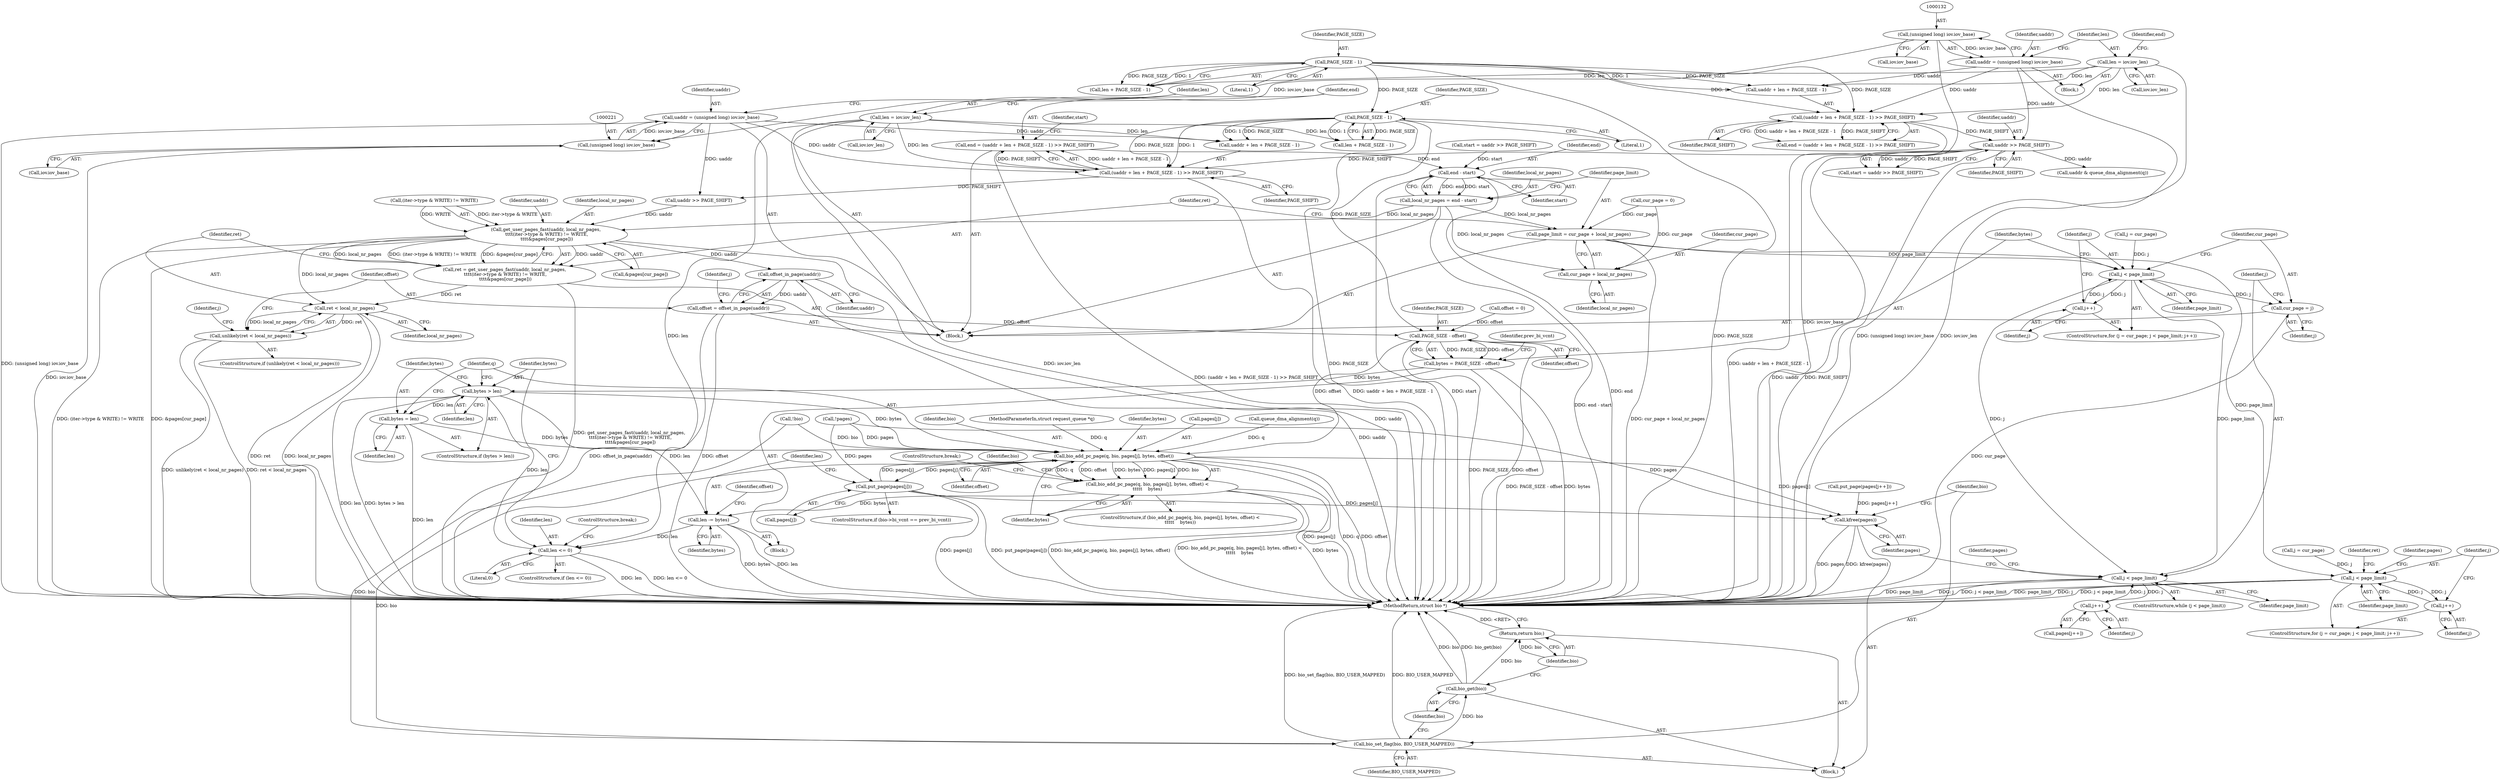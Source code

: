 digraph "0_linux_2b04e8f6bbb196cab4b232af0f8d48ff2c7a8058@integer" {
"1000232" [label="(Call,end = (uaddr + len + PAGE_SIZE - 1) >> PAGE_SHIFT)"];
"1000234" [label="(Call,(uaddr + len + PAGE_SIZE - 1) >> PAGE_SHIFT)"];
"1000218" [label="(Call,uaddr = (unsigned long) iov.iov_base)"];
"1000220" [label="(Call,(unsigned long) iov.iov_base)"];
"1000131" [label="(Call,(unsigned long) iov.iov_base)"];
"1000226" [label="(Call,len = iov.iov_len)"];
"1000239" [label="(Call,PAGE_SIZE - 1)"];
"1000150" [label="(Call,PAGE_SIZE - 1)"];
"1000157" [label="(Call,uaddr >> PAGE_SHIFT)"];
"1000129" [label="(Call,uaddr = (unsigned long) iov.iov_base)"];
"1000145" [label="(Call,(uaddr + len + PAGE_SIZE - 1) >> PAGE_SHIFT)"];
"1000137" [label="(Call,len = iov.iov_len)"];
"1000252" [label="(Call,end - start)"];
"1000250" [label="(Call,local_nr_pages = end - start)"];
"1000256" [label="(Call,page_limit = cur_page + local_nr_pages)"];
"1000287" [label="(Call,j < page_limit)"];
"1000290" [label="(Call,j++)"];
"1000316" [label="(Call,j < page_limit)"];
"1000319" [label="(Call,j++)"];
"1000374" [label="(Call,cur_page = j)"];
"1000378" [label="(Call,j < page_limit)"];
"1000384" [label="(Call,j++)"];
"1000258" [label="(Call,cur_page + local_nr_pages)"];
"1000263" [label="(Call,get_user_pages_fast(uaddr, local_nr_pages,\n \t\t\t\t(iter->type & WRITE) != WRITE,\n \t\t\t\t&pages[cur_page]))"];
"1000261" [label="(Call,ret = get_user_pages_fast(uaddr, local_nr_pages,\n \t\t\t\t(iter->type & WRITE) != WRITE,\n \t\t\t\t&pages[cur_page]))"];
"1000279" [label="(Call,ret < local_nr_pages)"];
"1000278" [label="(Call,unlikely(ret < local_nr_pages))"];
"1000310" [label="(Call,offset_in_page(uaddr))"];
"1000308" [label="(Call,offset = offset_in_page(uaddr))"];
"1000325" [label="(Call,PAGE_SIZE - offset)"];
"1000323" [label="(Call,bytes = PAGE_SIZE - offset)"];
"1000340" [label="(Call,bytes > len)"];
"1000343" [label="(Call,bytes = len)"];
"1000348" [label="(Call,bio_add_pc_page(q, bio, pages[j], bytes, offset))"];
"1000347" [label="(Call,bio_add_pc_page(q, bio, pages[j], bytes, offset) <\n\t\t\t\t\t    bytes)"];
"1000368" [label="(Call,len -= bytes)"];
"1000335" [label="(Call,len <= 0)"];
"1000364" [label="(Call,put_page(pages[j]))"];
"1000386" [label="(Call,kfree(pages))"];
"1000388" [label="(Call,bio_set_flag(bio, BIO_USER_MAPPED))"];
"1000391" [label="(Call,bio_get(bio))"];
"1000393" [label="(Return,return bio;)"];
"1000288" [label="(Identifier,j)"];
"1000242" [label="(Identifier,PAGE_SHIFT)"];
"1000226" [label="(Call,len = iov.iov_len)"];
"1000232" [label="(Call,end = (uaddr + len + PAGE_SIZE - 1) >> PAGE_SHIFT)"];
"1000339" [label="(ControlStructure,if (bytes > len))"];
"1000342" [label="(Identifier,len)"];
"1000327" [label="(Identifier,offset)"];
"1000241" [label="(Literal,1)"];
"1000262" [label="(Identifier,ret)"];
"1000319" [label="(Call,j++)"];
"1000383" [label="(Identifier,pages)"];
"1000257" [label="(Identifier,page_limit)"];
"1000392" [label="(Identifier,bio)"];
"1000290" [label="(Call,j++)"];
"1000265" [label="(Identifier,local_nr_pages)"];
"1000253" [label="(Identifier,end)"];
"1000318" [label="(Identifier,page_limit)"];
"1000341" [label="(Identifier,bytes)"];
"1000219" [label="(Identifier,uaddr)"];
"1000326" [label="(Identifier,PAGE_SIZE)"];
"1000336" [label="(Identifier,len)"];
"1000157" [label="(Call,uaddr >> PAGE_SHIFT)"];
"1000361" [label="(Identifier,bio)"];
"1000325" [label="(Call,PAGE_SIZE - offset)"];
"1000220" [label="(Call,(unsigned long) iov.iov_base)"];
"1000324" [label="(Identifier,bytes)"];
"1000379" [label="(Identifier,j)"];
"1000285" [label="(Identifier,j)"];
"1000388" [label="(Call,bio_set_flag(bio, BIO_USER_MAPPED))"];
"1000376" [label="(Identifier,j)"];
"1000137" [label="(Call,len = iov.iov_len)"];
"1000284" [label="(Call,j = cur_page)"];
"1000384" [label="(Call,j++)"];
"1000195" [label="(Call,!bio)"];
"1000216" [label="(Block,)"];
"1000385" [label="(Identifier,j)"];
"1000309" [label="(Identifier,offset)"];
"1000130" [label="(Identifier,uaddr)"];
"1000365" [label="(Call,pages[j])"];
"1000279" [label="(Call,ret < local_nr_pages)"];
"1000222" [label="(Call,iov.iov_base)"];
"1000213" [label="(Call,!pages)"];
"1000368" [label="(Call,len -= bytes)"];
"1000283" [label="(ControlStructure,for (j = cur_page; j < page_limit; j++))"];
"1000227" [label="(Identifier,len)"];
"1000245" [label="(Identifier,start)"];
"1000377" [label="(ControlStructure,while (j < page_limit))"];
"1000133" [label="(Call,iov.iov_base)"];
"1000119" [label="(Call,cur_page = 0)"];
"1000246" [label="(Call,uaddr >> PAGE_SHIFT)"];
"1000387" [label="(Identifier,pages)"];
"1000129" [label="(Call,uaddr = (unsigned long) iov.iov_base)"];
"1000291" [label="(Identifier,j)"];
"1000127" [label="(Block,)"];
"1000375" [label="(Identifier,cur_page)"];
"1000389" [label="(Identifier,bio)"];
"1000369" [label="(Identifier,len)"];
"1000110" [label="(Block,)"];
"1000233" [label="(Identifier,end)"];
"1000350" [label="(Identifier,bio)"];
"1000244" [label="(Call,start = uaddr >> PAGE_SHIFT)"];
"1000356" [label="(Identifier,bytes)"];
"1000146" [label="(Call,uaddr + len + PAGE_SIZE - 1)"];
"1000139" [label="(Call,iov.iov_len)"];
"1000308" [label="(Call,offset = offset_in_page(uaddr))"];
"1000346" [label="(ControlStructure,if (bio_add_pc_page(q, bio, pages[j], bytes, offset) <\n\t\t\t\t\t    bytes))"];
"1000261" [label="(Call,ret = get_user_pages_fast(uaddr, local_nr_pages,\n \t\t\t\t(iter->type & WRITE) != WRITE,\n \t\t\t\t&pages[cur_page]))"];
"1000409" [label="(MethodReturn,struct bio *)"];
"1000218" [label="(Call,uaddr = (unsigned long) iov.iov_base)"];
"1000320" [label="(Identifier,j)"];
"1000345" [label="(Identifier,len)"];
"1000335" [label="(Call,len <= 0)"];
"1000107" [label="(MethodParameterIn,struct request_queue *q)"];
"1000394" [label="(Identifier,bio)"];
"1000358" [label="(ControlStructure,if (bio->bi_vcnt == prev_bi_vcnt))"];
"1000372" [label="(Identifier,offset)"];
"1000304" [label="(Identifier,ret)"];
"1000382" [label="(Call,pages[j++])"];
"1000266" [label="(Call,(iter->type & WRITE) != WRITE)"];
"1000338" [label="(ControlStructure,break;)"];
"1000380" [label="(Identifier,page_limit)"];
"1000263" [label="(Call,get_user_pages_fast(uaddr, local_nr_pages,\n \t\t\t\t(iter->type & WRITE) != WRITE,\n \t\t\t\t&pages[cur_page]))"];
"1000264" [label="(Identifier,uaddr)"];
"1000281" [label="(Identifier,local_nr_pages)"];
"1000278" [label="(Call,unlikely(ret < local_nr_pages))"];
"1000259" [label="(Identifier,cur_page)"];
"1000153" [label="(Identifier,PAGE_SHIFT)"];
"1000159" [label="(Identifier,PAGE_SHIFT)"];
"1000340" [label="(Call,bytes > len)"];
"1000354" [label="(Identifier,bytes)"];
"1000311" [label="(Identifier,uaddr)"];
"1000138" [label="(Identifier,len)"];
"1000258" [label="(Call,cur_page + local_nr_pages)"];
"1000239" [label="(Call,PAGE_SIZE - 1)"];
"1000148" [label="(Call,len + PAGE_SIZE - 1)"];
"1000151" [label="(Identifier,PAGE_SIZE)"];
"1000378" [label="(Call,j < page_limit)"];
"1000131" [label="(Call,(unsigned long) iov.iov_base)"];
"1000296" [label="(Identifier,pages)"];
"1000260" [label="(Identifier,local_nr_pages)"];
"1000250" [label="(Call,local_nr_pages = end - start)"];
"1000273" [label="(Call,&pages[cur_page])"];
"1000348" [label="(Call,bio_add_pc_page(q, bio, pages[j], bytes, offset))"];
"1000364" [label="(Call,put_page(pages[j]))"];
"1000351" [label="(Call,pages[j])"];
"1000357" [label="(ControlStructure,break;)"];
"1000393" [label="(Return,return bio;)"];
"1000277" [label="(ControlStructure,if (unlikely(ret < local_nr_pages)))"];
"1000370" [label="(Identifier,bytes)"];
"1000252" [label="(Call,end - start)"];
"1000323" [label="(Call,bytes = PAGE_SIZE - offset)"];
"1000347" [label="(Call,bio_add_pc_page(q, bio, pages[j], bytes, offset) <\n\t\t\t\t\t    bytes)"];
"1000374" [label="(Call,cur_page = j)"];
"1000371" [label="(Call,offset = 0)"];
"1000234" [label="(Call,(uaddr + len + PAGE_SIZE - 1) >> PAGE_SHIFT)"];
"1000228" [label="(Call,iov.iov_len)"];
"1000381" [label="(Call,put_page(pages[j++]))"];
"1000150" [label="(Call,PAGE_SIZE - 1)"];
"1000337" [label="(Literal,0)"];
"1000312" [label="(ControlStructure,for (j = cur_page; j < page_limit; j++))"];
"1000317" [label="(Identifier,j)"];
"1000386" [label="(Call,kfree(pages))"];
"1000145" [label="(Call,(uaddr + len + PAGE_SIZE - 1) >> PAGE_SHIFT)"];
"1000176" [label="(Call,queue_dma_alignment(q))"];
"1000344" [label="(Identifier,bytes)"];
"1000143" [label="(Call,end = (uaddr + len + PAGE_SIZE - 1) >> PAGE_SHIFT)"];
"1000235" [label="(Call,uaddr + len + PAGE_SIZE - 1)"];
"1000256" [label="(Call,page_limit = cur_page + local_nr_pages)"];
"1000280" [label="(Identifier,ret)"];
"1000158" [label="(Identifier,uaddr)"];
"1000330" [label="(Identifier,prev_bi_vcnt)"];
"1000254" [label="(Identifier,start)"];
"1000174" [label="(Call,uaddr & queue_dma_alignment(q))"];
"1000240" [label="(Identifier,PAGE_SIZE)"];
"1000155" [label="(Call,start = uaddr >> PAGE_SHIFT)"];
"1000313" [label="(Call,j = cur_page)"];
"1000287" [label="(Call,j < page_limit)"];
"1000237" [label="(Call,len + PAGE_SIZE - 1)"];
"1000391" [label="(Call,bio_get(bio))"];
"1000289" [label="(Identifier,page_limit)"];
"1000355" [label="(Identifier,offset)"];
"1000390" [label="(Identifier,BIO_USER_MAPPED)"];
"1000349" [label="(Identifier,q)"];
"1000316" [label="(Call,j < page_limit)"];
"1000343" [label="(Call,bytes = len)"];
"1000334" [label="(ControlStructure,if (len <= 0))"];
"1000251" [label="(Identifier,local_nr_pages)"];
"1000314" [label="(Identifier,j)"];
"1000310" [label="(Call,offset_in_page(uaddr))"];
"1000144" [label="(Identifier,end)"];
"1000321" [label="(Block,)"];
"1000152" [label="(Literal,1)"];
"1000232" -> "1000216"  [label="AST: "];
"1000232" -> "1000234"  [label="CFG: "];
"1000233" -> "1000232"  [label="AST: "];
"1000234" -> "1000232"  [label="AST: "];
"1000245" -> "1000232"  [label="CFG: "];
"1000232" -> "1000409"  [label="DDG: (uaddr + len + PAGE_SIZE - 1) >> PAGE_SHIFT"];
"1000234" -> "1000232"  [label="DDG: uaddr + len + PAGE_SIZE - 1"];
"1000234" -> "1000232"  [label="DDG: PAGE_SHIFT"];
"1000232" -> "1000252"  [label="DDG: end"];
"1000234" -> "1000242"  [label="CFG: "];
"1000235" -> "1000234"  [label="AST: "];
"1000242" -> "1000234"  [label="AST: "];
"1000234" -> "1000409"  [label="DDG: uaddr + len + PAGE_SIZE - 1"];
"1000218" -> "1000234"  [label="DDG: uaddr"];
"1000226" -> "1000234"  [label="DDG: len"];
"1000239" -> "1000234"  [label="DDG: PAGE_SIZE"];
"1000239" -> "1000234"  [label="DDG: 1"];
"1000157" -> "1000234"  [label="DDG: PAGE_SHIFT"];
"1000234" -> "1000246"  [label="DDG: PAGE_SHIFT"];
"1000218" -> "1000216"  [label="AST: "];
"1000218" -> "1000220"  [label="CFG: "];
"1000219" -> "1000218"  [label="AST: "];
"1000220" -> "1000218"  [label="AST: "];
"1000227" -> "1000218"  [label="CFG: "];
"1000218" -> "1000409"  [label="DDG: (unsigned long) iov.iov_base"];
"1000220" -> "1000218"  [label="DDG: iov.iov_base"];
"1000218" -> "1000235"  [label="DDG: uaddr"];
"1000218" -> "1000246"  [label="DDG: uaddr"];
"1000220" -> "1000222"  [label="CFG: "];
"1000221" -> "1000220"  [label="AST: "];
"1000222" -> "1000220"  [label="AST: "];
"1000220" -> "1000409"  [label="DDG: iov.iov_base"];
"1000131" -> "1000220"  [label="DDG: iov.iov_base"];
"1000131" -> "1000129"  [label="AST: "];
"1000131" -> "1000133"  [label="CFG: "];
"1000132" -> "1000131"  [label="AST: "];
"1000133" -> "1000131"  [label="AST: "];
"1000129" -> "1000131"  [label="CFG: "];
"1000131" -> "1000409"  [label="DDG: iov.iov_base"];
"1000131" -> "1000129"  [label="DDG: iov.iov_base"];
"1000226" -> "1000216"  [label="AST: "];
"1000226" -> "1000228"  [label="CFG: "];
"1000227" -> "1000226"  [label="AST: "];
"1000228" -> "1000226"  [label="AST: "];
"1000233" -> "1000226"  [label="CFG: "];
"1000226" -> "1000409"  [label="DDG: iov.iov_len"];
"1000226" -> "1000235"  [label="DDG: len"];
"1000226" -> "1000237"  [label="DDG: len"];
"1000226" -> "1000335"  [label="DDG: len"];
"1000239" -> "1000237"  [label="AST: "];
"1000239" -> "1000241"  [label="CFG: "];
"1000240" -> "1000239"  [label="AST: "];
"1000241" -> "1000239"  [label="AST: "];
"1000237" -> "1000239"  [label="CFG: "];
"1000239" -> "1000409"  [label="DDG: PAGE_SIZE"];
"1000239" -> "1000235"  [label="DDG: PAGE_SIZE"];
"1000239" -> "1000235"  [label="DDG: 1"];
"1000239" -> "1000237"  [label="DDG: PAGE_SIZE"];
"1000239" -> "1000237"  [label="DDG: 1"];
"1000150" -> "1000239"  [label="DDG: PAGE_SIZE"];
"1000239" -> "1000325"  [label="DDG: PAGE_SIZE"];
"1000150" -> "1000148"  [label="AST: "];
"1000150" -> "1000152"  [label="CFG: "];
"1000151" -> "1000150"  [label="AST: "];
"1000152" -> "1000150"  [label="AST: "];
"1000148" -> "1000150"  [label="CFG: "];
"1000150" -> "1000409"  [label="DDG: PAGE_SIZE"];
"1000150" -> "1000145"  [label="DDG: PAGE_SIZE"];
"1000150" -> "1000145"  [label="DDG: 1"];
"1000150" -> "1000146"  [label="DDG: PAGE_SIZE"];
"1000150" -> "1000146"  [label="DDG: 1"];
"1000150" -> "1000148"  [label="DDG: PAGE_SIZE"];
"1000150" -> "1000148"  [label="DDG: 1"];
"1000157" -> "1000155"  [label="AST: "];
"1000157" -> "1000159"  [label="CFG: "];
"1000158" -> "1000157"  [label="AST: "];
"1000159" -> "1000157"  [label="AST: "];
"1000155" -> "1000157"  [label="CFG: "];
"1000157" -> "1000409"  [label="DDG: PAGE_SHIFT"];
"1000157" -> "1000409"  [label="DDG: uaddr"];
"1000157" -> "1000155"  [label="DDG: uaddr"];
"1000157" -> "1000155"  [label="DDG: PAGE_SHIFT"];
"1000129" -> "1000157"  [label="DDG: uaddr"];
"1000145" -> "1000157"  [label="DDG: PAGE_SHIFT"];
"1000157" -> "1000174"  [label="DDG: uaddr"];
"1000129" -> "1000127"  [label="AST: "];
"1000130" -> "1000129"  [label="AST: "];
"1000138" -> "1000129"  [label="CFG: "];
"1000129" -> "1000409"  [label="DDG: (unsigned long) iov.iov_base"];
"1000129" -> "1000145"  [label="DDG: uaddr"];
"1000129" -> "1000146"  [label="DDG: uaddr"];
"1000145" -> "1000143"  [label="AST: "];
"1000145" -> "1000153"  [label="CFG: "];
"1000146" -> "1000145"  [label="AST: "];
"1000153" -> "1000145"  [label="AST: "];
"1000143" -> "1000145"  [label="CFG: "];
"1000145" -> "1000409"  [label="DDG: uaddr + len + PAGE_SIZE - 1"];
"1000145" -> "1000143"  [label="DDG: uaddr + len + PAGE_SIZE - 1"];
"1000145" -> "1000143"  [label="DDG: PAGE_SHIFT"];
"1000137" -> "1000145"  [label="DDG: len"];
"1000137" -> "1000127"  [label="AST: "];
"1000137" -> "1000139"  [label="CFG: "];
"1000138" -> "1000137"  [label="AST: "];
"1000139" -> "1000137"  [label="AST: "];
"1000144" -> "1000137"  [label="CFG: "];
"1000137" -> "1000409"  [label="DDG: iov.iov_len"];
"1000137" -> "1000146"  [label="DDG: len"];
"1000137" -> "1000148"  [label="DDG: len"];
"1000252" -> "1000250"  [label="AST: "];
"1000252" -> "1000254"  [label="CFG: "];
"1000253" -> "1000252"  [label="AST: "];
"1000254" -> "1000252"  [label="AST: "];
"1000250" -> "1000252"  [label="CFG: "];
"1000252" -> "1000409"  [label="DDG: end"];
"1000252" -> "1000409"  [label="DDG: start"];
"1000252" -> "1000250"  [label="DDG: end"];
"1000252" -> "1000250"  [label="DDG: start"];
"1000244" -> "1000252"  [label="DDG: start"];
"1000250" -> "1000216"  [label="AST: "];
"1000251" -> "1000250"  [label="AST: "];
"1000257" -> "1000250"  [label="CFG: "];
"1000250" -> "1000409"  [label="DDG: end - start"];
"1000250" -> "1000256"  [label="DDG: local_nr_pages"];
"1000250" -> "1000258"  [label="DDG: local_nr_pages"];
"1000250" -> "1000263"  [label="DDG: local_nr_pages"];
"1000256" -> "1000216"  [label="AST: "];
"1000256" -> "1000258"  [label="CFG: "];
"1000257" -> "1000256"  [label="AST: "];
"1000258" -> "1000256"  [label="AST: "];
"1000262" -> "1000256"  [label="CFG: "];
"1000256" -> "1000409"  [label="DDG: cur_page + local_nr_pages"];
"1000119" -> "1000256"  [label="DDG: cur_page"];
"1000256" -> "1000287"  [label="DDG: page_limit"];
"1000256" -> "1000316"  [label="DDG: page_limit"];
"1000287" -> "1000283"  [label="AST: "];
"1000287" -> "1000289"  [label="CFG: "];
"1000288" -> "1000287"  [label="AST: "];
"1000289" -> "1000287"  [label="AST: "];
"1000296" -> "1000287"  [label="CFG: "];
"1000304" -> "1000287"  [label="CFG: "];
"1000287" -> "1000409"  [label="DDG: j < page_limit"];
"1000287" -> "1000409"  [label="DDG: page_limit"];
"1000287" -> "1000409"  [label="DDG: j"];
"1000290" -> "1000287"  [label="DDG: j"];
"1000284" -> "1000287"  [label="DDG: j"];
"1000287" -> "1000290"  [label="DDG: j"];
"1000290" -> "1000283"  [label="AST: "];
"1000290" -> "1000291"  [label="CFG: "];
"1000291" -> "1000290"  [label="AST: "];
"1000288" -> "1000290"  [label="CFG: "];
"1000316" -> "1000312"  [label="AST: "];
"1000316" -> "1000318"  [label="CFG: "];
"1000317" -> "1000316"  [label="AST: "];
"1000318" -> "1000316"  [label="AST: "];
"1000324" -> "1000316"  [label="CFG: "];
"1000375" -> "1000316"  [label="CFG: "];
"1000319" -> "1000316"  [label="DDG: j"];
"1000313" -> "1000316"  [label="DDG: j"];
"1000316" -> "1000319"  [label="DDG: j"];
"1000316" -> "1000374"  [label="DDG: j"];
"1000316" -> "1000378"  [label="DDG: j"];
"1000316" -> "1000378"  [label="DDG: page_limit"];
"1000319" -> "1000312"  [label="AST: "];
"1000319" -> "1000320"  [label="CFG: "];
"1000320" -> "1000319"  [label="AST: "];
"1000317" -> "1000319"  [label="CFG: "];
"1000374" -> "1000216"  [label="AST: "];
"1000374" -> "1000376"  [label="CFG: "];
"1000375" -> "1000374"  [label="AST: "];
"1000376" -> "1000374"  [label="AST: "];
"1000379" -> "1000374"  [label="CFG: "];
"1000374" -> "1000409"  [label="DDG: cur_page"];
"1000378" -> "1000377"  [label="AST: "];
"1000378" -> "1000380"  [label="CFG: "];
"1000379" -> "1000378"  [label="AST: "];
"1000380" -> "1000378"  [label="AST: "];
"1000383" -> "1000378"  [label="CFG: "];
"1000387" -> "1000378"  [label="CFG: "];
"1000378" -> "1000409"  [label="DDG: page_limit"];
"1000378" -> "1000409"  [label="DDG: j"];
"1000378" -> "1000409"  [label="DDG: j < page_limit"];
"1000384" -> "1000378"  [label="DDG: j"];
"1000378" -> "1000384"  [label="DDG: j"];
"1000384" -> "1000382"  [label="AST: "];
"1000384" -> "1000385"  [label="CFG: "];
"1000385" -> "1000384"  [label="AST: "];
"1000382" -> "1000384"  [label="CFG: "];
"1000258" -> "1000260"  [label="CFG: "];
"1000259" -> "1000258"  [label="AST: "];
"1000260" -> "1000258"  [label="AST: "];
"1000119" -> "1000258"  [label="DDG: cur_page"];
"1000263" -> "1000261"  [label="AST: "];
"1000263" -> "1000273"  [label="CFG: "];
"1000264" -> "1000263"  [label="AST: "];
"1000265" -> "1000263"  [label="AST: "];
"1000266" -> "1000263"  [label="AST: "];
"1000273" -> "1000263"  [label="AST: "];
"1000261" -> "1000263"  [label="CFG: "];
"1000263" -> "1000409"  [label="DDG: uaddr"];
"1000263" -> "1000409"  [label="DDG: (iter->type & WRITE) != WRITE"];
"1000263" -> "1000409"  [label="DDG: &pages[cur_page]"];
"1000263" -> "1000261"  [label="DDG: uaddr"];
"1000263" -> "1000261"  [label="DDG: local_nr_pages"];
"1000263" -> "1000261"  [label="DDG: (iter->type & WRITE) != WRITE"];
"1000263" -> "1000261"  [label="DDG: &pages[cur_page]"];
"1000246" -> "1000263"  [label="DDG: uaddr"];
"1000266" -> "1000263"  [label="DDG: iter->type & WRITE"];
"1000266" -> "1000263"  [label="DDG: WRITE"];
"1000263" -> "1000279"  [label="DDG: local_nr_pages"];
"1000263" -> "1000310"  [label="DDG: uaddr"];
"1000261" -> "1000216"  [label="AST: "];
"1000262" -> "1000261"  [label="AST: "];
"1000280" -> "1000261"  [label="CFG: "];
"1000261" -> "1000409"  [label="DDG: get_user_pages_fast(uaddr, local_nr_pages,\n \t\t\t\t(iter->type & WRITE) != WRITE,\n \t\t\t\t&pages[cur_page])"];
"1000261" -> "1000279"  [label="DDG: ret"];
"1000279" -> "1000278"  [label="AST: "];
"1000279" -> "1000281"  [label="CFG: "];
"1000280" -> "1000279"  [label="AST: "];
"1000281" -> "1000279"  [label="AST: "];
"1000278" -> "1000279"  [label="CFG: "];
"1000279" -> "1000409"  [label="DDG: ret"];
"1000279" -> "1000409"  [label="DDG: local_nr_pages"];
"1000279" -> "1000278"  [label="DDG: ret"];
"1000279" -> "1000278"  [label="DDG: local_nr_pages"];
"1000278" -> "1000277"  [label="AST: "];
"1000285" -> "1000278"  [label="CFG: "];
"1000309" -> "1000278"  [label="CFG: "];
"1000278" -> "1000409"  [label="DDG: unlikely(ret < local_nr_pages)"];
"1000278" -> "1000409"  [label="DDG: ret < local_nr_pages"];
"1000310" -> "1000308"  [label="AST: "];
"1000310" -> "1000311"  [label="CFG: "];
"1000311" -> "1000310"  [label="AST: "];
"1000308" -> "1000310"  [label="CFG: "];
"1000310" -> "1000409"  [label="DDG: uaddr"];
"1000310" -> "1000308"  [label="DDG: uaddr"];
"1000308" -> "1000216"  [label="AST: "];
"1000309" -> "1000308"  [label="AST: "];
"1000314" -> "1000308"  [label="CFG: "];
"1000308" -> "1000409"  [label="DDG: offset_in_page(uaddr)"];
"1000308" -> "1000409"  [label="DDG: offset"];
"1000308" -> "1000325"  [label="DDG: offset"];
"1000325" -> "1000323"  [label="AST: "];
"1000325" -> "1000327"  [label="CFG: "];
"1000326" -> "1000325"  [label="AST: "];
"1000327" -> "1000325"  [label="AST: "];
"1000323" -> "1000325"  [label="CFG: "];
"1000325" -> "1000409"  [label="DDG: PAGE_SIZE"];
"1000325" -> "1000409"  [label="DDG: offset"];
"1000325" -> "1000323"  [label="DDG: PAGE_SIZE"];
"1000325" -> "1000323"  [label="DDG: offset"];
"1000371" -> "1000325"  [label="DDG: offset"];
"1000325" -> "1000348"  [label="DDG: offset"];
"1000323" -> "1000321"  [label="AST: "];
"1000324" -> "1000323"  [label="AST: "];
"1000330" -> "1000323"  [label="CFG: "];
"1000323" -> "1000409"  [label="DDG: bytes"];
"1000323" -> "1000409"  [label="DDG: PAGE_SIZE - offset"];
"1000323" -> "1000340"  [label="DDG: bytes"];
"1000340" -> "1000339"  [label="AST: "];
"1000340" -> "1000342"  [label="CFG: "];
"1000341" -> "1000340"  [label="AST: "];
"1000342" -> "1000340"  [label="AST: "];
"1000344" -> "1000340"  [label="CFG: "];
"1000349" -> "1000340"  [label="CFG: "];
"1000340" -> "1000409"  [label="DDG: len"];
"1000340" -> "1000409"  [label="DDG: bytes > len"];
"1000335" -> "1000340"  [label="DDG: len"];
"1000340" -> "1000343"  [label="DDG: len"];
"1000340" -> "1000348"  [label="DDG: bytes"];
"1000340" -> "1000368"  [label="DDG: len"];
"1000343" -> "1000339"  [label="AST: "];
"1000343" -> "1000345"  [label="CFG: "];
"1000344" -> "1000343"  [label="AST: "];
"1000345" -> "1000343"  [label="AST: "];
"1000349" -> "1000343"  [label="CFG: "];
"1000343" -> "1000409"  [label="DDG: len"];
"1000343" -> "1000348"  [label="DDG: bytes"];
"1000348" -> "1000347"  [label="AST: "];
"1000348" -> "1000355"  [label="CFG: "];
"1000349" -> "1000348"  [label="AST: "];
"1000350" -> "1000348"  [label="AST: "];
"1000351" -> "1000348"  [label="AST: "];
"1000354" -> "1000348"  [label="AST: "];
"1000355" -> "1000348"  [label="AST: "];
"1000356" -> "1000348"  [label="CFG: "];
"1000348" -> "1000409"  [label="DDG: pages[j]"];
"1000348" -> "1000409"  [label="DDG: q"];
"1000348" -> "1000409"  [label="DDG: offset"];
"1000348" -> "1000347"  [label="DDG: q"];
"1000348" -> "1000347"  [label="DDG: offset"];
"1000348" -> "1000347"  [label="DDG: bytes"];
"1000348" -> "1000347"  [label="DDG: pages[j]"];
"1000348" -> "1000347"  [label="DDG: bio"];
"1000176" -> "1000348"  [label="DDG: q"];
"1000107" -> "1000348"  [label="DDG: q"];
"1000195" -> "1000348"  [label="DDG: bio"];
"1000364" -> "1000348"  [label="DDG: pages[j]"];
"1000213" -> "1000348"  [label="DDG: pages"];
"1000348" -> "1000364"  [label="DDG: pages[j]"];
"1000348" -> "1000386"  [label="DDG: pages[j]"];
"1000348" -> "1000388"  [label="DDG: bio"];
"1000347" -> "1000346"  [label="AST: "];
"1000347" -> "1000356"  [label="CFG: "];
"1000356" -> "1000347"  [label="AST: "];
"1000357" -> "1000347"  [label="CFG: "];
"1000361" -> "1000347"  [label="CFG: "];
"1000347" -> "1000409"  [label="DDG: bytes"];
"1000347" -> "1000409"  [label="DDG: bio_add_pc_page(q, bio, pages[j], bytes, offset)"];
"1000347" -> "1000409"  [label="DDG: bio_add_pc_page(q, bio, pages[j], bytes, offset) <\n\t\t\t\t\t    bytes"];
"1000347" -> "1000368"  [label="DDG: bytes"];
"1000368" -> "1000321"  [label="AST: "];
"1000368" -> "1000370"  [label="CFG: "];
"1000369" -> "1000368"  [label="AST: "];
"1000370" -> "1000368"  [label="AST: "];
"1000372" -> "1000368"  [label="CFG: "];
"1000368" -> "1000409"  [label="DDG: len"];
"1000368" -> "1000409"  [label="DDG: bytes"];
"1000368" -> "1000335"  [label="DDG: len"];
"1000335" -> "1000334"  [label="AST: "];
"1000335" -> "1000337"  [label="CFG: "];
"1000336" -> "1000335"  [label="AST: "];
"1000337" -> "1000335"  [label="AST: "];
"1000338" -> "1000335"  [label="CFG: "];
"1000341" -> "1000335"  [label="CFG: "];
"1000335" -> "1000409"  [label="DDG: len"];
"1000335" -> "1000409"  [label="DDG: len <= 0"];
"1000364" -> "1000358"  [label="AST: "];
"1000364" -> "1000365"  [label="CFG: "];
"1000365" -> "1000364"  [label="AST: "];
"1000369" -> "1000364"  [label="CFG: "];
"1000364" -> "1000409"  [label="DDG: pages[j]"];
"1000364" -> "1000409"  [label="DDG: put_page(pages[j])"];
"1000213" -> "1000364"  [label="DDG: pages"];
"1000364" -> "1000386"  [label="DDG: pages[j]"];
"1000386" -> "1000110"  [label="AST: "];
"1000386" -> "1000387"  [label="CFG: "];
"1000387" -> "1000386"  [label="AST: "];
"1000389" -> "1000386"  [label="CFG: "];
"1000386" -> "1000409"  [label="DDG: pages"];
"1000386" -> "1000409"  [label="DDG: kfree(pages)"];
"1000213" -> "1000386"  [label="DDG: pages"];
"1000381" -> "1000386"  [label="DDG: pages[j++]"];
"1000388" -> "1000110"  [label="AST: "];
"1000388" -> "1000390"  [label="CFG: "];
"1000389" -> "1000388"  [label="AST: "];
"1000390" -> "1000388"  [label="AST: "];
"1000392" -> "1000388"  [label="CFG: "];
"1000388" -> "1000409"  [label="DDG: bio_set_flag(bio, BIO_USER_MAPPED)"];
"1000388" -> "1000409"  [label="DDG: BIO_USER_MAPPED"];
"1000195" -> "1000388"  [label="DDG: bio"];
"1000388" -> "1000391"  [label="DDG: bio"];
"1000391" -> "1000110"  [label="AST: "];
"1000391" -> "1000392"  [label="CFG: "];
"1000392" -> "1000391"  [label="AST: "];
"1000394" -> "1000391"  [label="CFG: "];
"1000391" -> "1000409"  [label="DDG: bio"];
"1000391" -> "1000409"  [label="DDG: bio_get(bio)"];
"1000391" -> "1000393"  [label="DDG: bio"];
"1000393" -> "1000110"  [label="AST: "];
"1000393" -> "1000394"  [label="CFG: "];
"1000394" -> "1000393"  [label="AST: "];
"1000409" -> "1000393"  [label="CFG: "];
"1000393" -> "1000409"  [label="DDG: <RET>"];
"1000394" -> "1000393"  [label="DDG: bio"];
}
